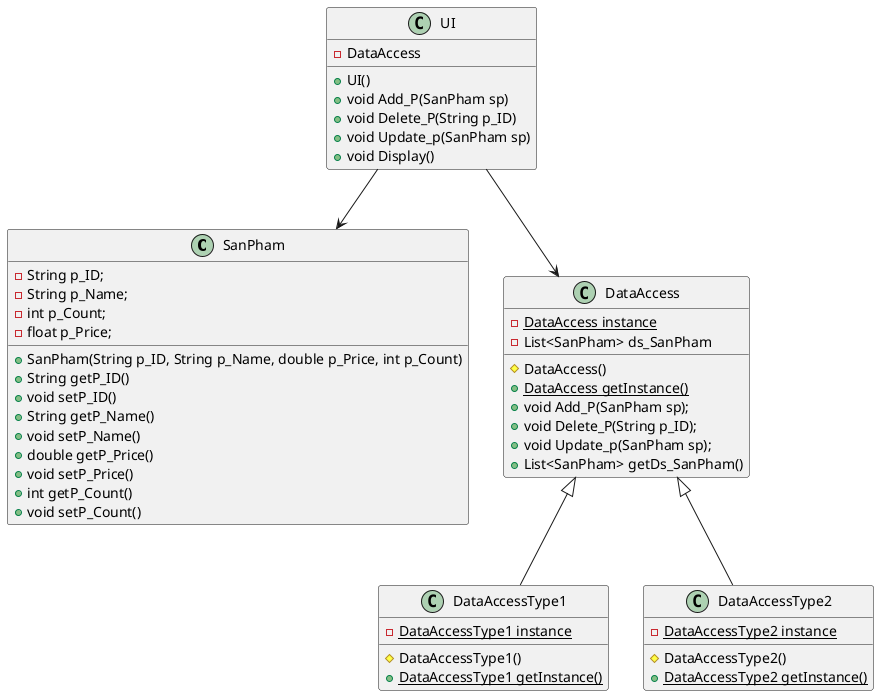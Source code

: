 @startuml
'https://plantuml.com/sequence-diagram

class SanPham{
    -String p_ID;
    -String p_Name;
    -int p_Count;
    -float p_Price;
    +SanPham(String p_ID, String p_Name, double p_Price, int p_Count)
    +String getP_ID()
    +void setP_ID()
    +String getP_Name()
    +void setP_Name()
    +double getP_Price()
    +void setP_Price()
    +int getP_Count()
    +void setP_Count()
}

class DataAccess{
    -{static} DataAccess instance
    -List<SanPham> ds_SanPham
    #DataAccess()
    +{static} DataAccess getInstance()
    +void Add_P(SanPham sp);
    +void Delete_P(String p_ID);
    +void Update_p(SanPham sp);
    +List<SanPham> getDs_SanPham()
}

class UI{
    -DataAccess
    +UI()
    +void Add_P(SanPham sp)
    +void Delete_P(String p_ID)
    +void Update_p(SanPham sp)
    +void Display()
}

class DataAccessType1 extends DataAccess{
    -{static} DataAccessType1 instance
    #DataAccessType1()
    +{static} DataAccessType1 getInstance()
}


class DataAccessType2 extends DataAccess{
    -{static} DataAccessType2 instance
    #DataAccessType2()
    +{static} DataAccessType2 getInstance()
}

UI --> DataAccess
UI --> SanPham

@enduml